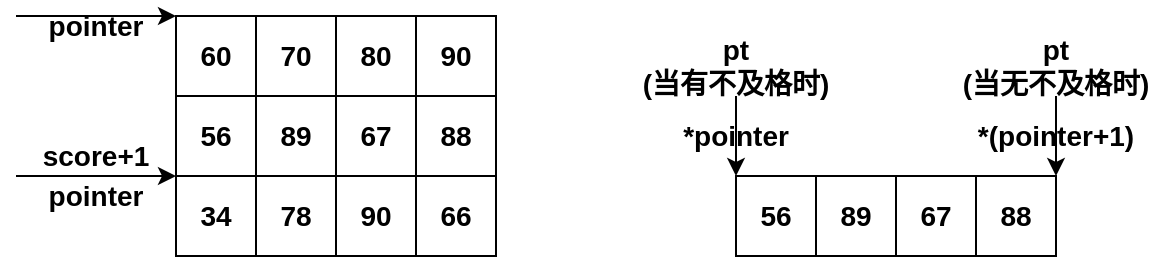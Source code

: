 <mxfile version="14.5.1" type="device"><diagram id="6Il2iiGxLAuW6JuKXpb7" name="第 1 页"><mxGraphModel dx="678" dy="384" grid="1" gridSize="10" guides="1" tooltips="1" connect="1" arrows="1" fold="1" page="1" pageScale="1" pageWidth="827" pageHeight="1169" math="0" shadow="0"><root><mxCell id="0"/><mxCell id="1" parent="0"/><mxCell id="3x-JeYgxQGGGVsMwoB08-1" value="&lt;font style=&quot;font-size: 14px&quot;&gt;&lt;b&gt;60&lt;/b&gt;&lt;/font&gt;" style="rounded=0;whiteSpace=wrap;html=1;" vertex="1" parent="1"><mxGeometry x="120" y="40" width="40" height="40" as="geometry"/></mxCell><mxCell id="3x-JeYgxQGGGVsMwoB08-2" value="&lt;font style=&quot;font-size: 14px&quot;&gt;&lt;b&gt;70&lt;/b&gt;&lt;/font&gt;" style="rounded=0;whiteSpace=wrap;html=1;" vertex="1" parent="1"><mxGeometry x="160" y="40" width="40" height="40" as="geometry"/></mxCell><mxCell id="3x-JeYgxQGGGVsMwoB08-3" value="&lt;font style=&quot;font-size: 14px&quot;&gt;&lt;b&gt;80&lt;/b&gt;&lt;/font&gt;" style="rounded=0;whiteSpace=wrap;html=1;" vertex="1" parent="1"><mxGeometry x="200" y="40" width="40" height="40" as="geometry"/></mxCell><mxCell id="3x-JeYgxQGGGVsMwoB08-4" value="&lt;font style=&quot;font-size: 14px&quot;&gt;&lt;b&gt;90&lt;/b&gt;&lt;/font&gt;" style="rounded=0;whiteSpace=wrap;html=1;" vertex="1" parent="1"><mxGeometry x="240" y="40" width="40" height="40" as="geometry"/></mxCell><mxCell id="3x-JeYgxQGGGVsMwoB08-5" value="&lt;font style=&quot;font-size: 14px&quot;&gt;&lt;b&gt;56&lt;/b&gt;&lt;/font&gt;" style="rounded=0;whiteSpace=wrap;html=1;" vertex="1" parent="1"><mxGeometry x="120" y="80" width="40" height="40" as="geometry"/></mxCell><mxCell id="3x-JeYgxQGGGVsMwoB08-6" value="&lt;b&gt;&lt;font style=&quot;font-size: 14px&quot;&gt;89&lt;/font&gt;&lt;/b&gt;" style="rounded=0;whiteSpace=wrap;html=1;" vertex="1" parent="1"><mxGeometry x="160" y="80" width="40" height="40" as="geometry"/></mxCell><mxCell id="3x-JeYgxQGGGVsMwoB08-7" value="&lt;font style=&quot;font-size: 14px&quot;&gt;&lt;b&gt;67&lt;/b&gt;&lt;/font&gt;" style="rounded=0;whiteSpace=wrap;html=1;" vertex="1" parent="1"><mxGeometry x="200" y="80" width="40" height="40" as="geometry"/></mxCell><mxCell id="3x-JeYgxQGGGVsMwoB08-8" value="&lt;font style=&quot;font-size: 14px&quot;&gt;&lt;b&gt;88&lt;/b&gt;&lt;/font&gt;" style="rounded=0;whiteSpace=wrap;html=1;" vertex="1" parent="1"><mxGeometry x="240" y="80" width="40" height="40" as="geometry"/></mxCell><mxCell id="3x-JeYgxQGGGVsMwoB08-9" value="&lt;font style=&quot;font-size: 14px&quot;&gt;&lt;b&gt;34&lt;/b&gt;&lt;/font&gt;" style="rounded=0;whiteSpace=wrap;html=1;" vertex="1" parent="1"><mxGeometry x="120" y="120" width="40" height="40" as="geometry"/></mxCell><mxCell id="3x-JeYgxQGGGVsMwoB08-10" value="&lt;font style=&quot;font-size: 14px&quot;&gt;&lt;b&gt;78&lt;/b&gt;&lt;/font&gt;" style="rounded=0;whiteSpace=wrap;html=1;" vertex="1" parent="1"><mxGeometry x="160" y="120" width="40" height="40" as="geometry"/></mxCell><mxCell id="3x-JeYgxQGGGVsMwoB08-11" value="&lt;font style=&quot;font-size: 14px&quot;&gt;&lt;b&gt;90&lt;/b&gt;&lt;/font&gt;" style="rounded=0;whiteSpace=wrap;html=1;" vertex="1" parent="1"><mxGeometry x="200" y="120" width="40" height="40" as="geometry"/></mxCell><mxCell id="3x-JeYgxQGGGVsMwoB08-12" value="&lt;font style=&quot;font-size: 14px&quot;&gt;&lt;b&gt;66&lt;/b&gt;&lt;/font&gt;" style="rounded=0;whiteSpace=wrap;html=1;" vertex="1" parent="1"><mxGeometry x="240" y="120" width="40" height="40" as="geometry"/></mxCell><mxCell id="3x-JeYgxQGGGVsMwoB08-13" value="" style="endArrow=classic;html=1;entryX=0;entryY=0;entryDx=0;entryDy=0;" edge="1" parent="1" target="3x-JeYgxQGGGVsMwoB08-1"><mxGeometry width="50" height="50" relative="1" as="geometry"><mxPoint x="40" y="40" as="sourcePoint"/><mxPoint x="140" y="10" as="targetPoint"/></mxGeometry></mxCell><mxCell id="3x-JeYgxQGGGVsMwoB08-16" value="&lt;font style=&quot;font-size: 14px&quot;&gt;&lt;b&gt;pointer&lt;/b&gt;&lt;/font&gt;" style="text;html=1;strokeColor=none;fillColor=none;align=center;verticalAlign=middle;whiteSpace=wrap;rounded=0;" vertex="1" parent="1"><mxGeometry x="60" y="40" width="40" height="10" as="geometry"/></mxCell><mxCell id="3x-JeYgxQGGGVsMwoB08-17" value="" style="endArrow=classic;html=1;entryX=0;entryY=0;entryDx=0;entryDy=0;" edge="1" parent="1"><mxGeometry width="50" height="50" relative="1" as="geometry"><mxPoint x="40" y="120" as="sourcePoint"/><mxPoint x="120" y="120" as="targetPoint"/></mxGeometry></mxCell><mxCell id="3x-JeYgxQGGGVsMwoB08-18" value="&lt;font style=&quot;font-size: 14px&quot;&gt;&lt;b&gt;pointer&lt;/b&gt;&lt;/font&gt;" style="text;html=1;strokeColor=none;fillColor=none;align=center;verticalAlign=middle;whiteSpace=wrap;rounded=0;" vertex="1" parent="1"><mxGeometry x="60" y="120" width="40" height="20" as="geometry"/></mxCell><mxCell id="3x-JeYgxQGGGVsMwoB08-19" value="&lt;font style=&quot;font-size: 14px&quot;&gt;&lt;b&gt;score+1&lt;/b&gt;&lt;/font&gt;" style="text;html=1;strokeColor=none;fillColor=none;align=center;verticalAlign=middle;whiteSpace=wrap;rounded=0;" vertex="1" parent="1"><mxGeometry x="55" y="100" width="50" height="20" as="geometry"/></mxCell><mxCell id="3x-JeYgxQGGGVsMwoB08-25" value="&lt;font style=&quot;font-size: 14px&quot;&gt;&lt;b&gt;56&lt;/b&gt;&lt;/font&gt;" style="rounded=0;whiteSpace=wrap;html=1;" vertex="1" parent="1"><mxGeometry x="400" y="120" width="40" height="40" as="geometry"/></mxCell><mxCell id="3x-JeYgxQGGGVsMwoB08-26" value="&lt;b&gt;&lt;font style=&quot;font-size: 14px&quot;&gt;89&lt;/font&gt;&lt;/b&gt;" style="rounded=0;whiteSpace=wrap;html=1;" vertex="1" parent="1"><mxGeometry x="440" y="120" width="40" height="40" as="geometry"/></mxCell><mxCell id="3x-JeYgxQGGGVsMwoB08-27" value="&lt;font style=&quot;font-size: 14px&quot;&gt;&lt;b&gt;67&lt;/b&gt;&lt;/font&gt;" style="rounded=0;whiteSpace=wrap;html=1;" vertex="1" parent="1"><mxGeometry x="480" y="120" width="40" height="40" as="geometry"/></mxCell><mxCell id="3x-JeYgxQGGGVsMwoB08-28" value="&lt;font style=&quot;font-size: 14px&quot;&gt;&lt;b&gt;88&lt;/b&gt;&lt;/font&gt;" style="rounded=0;whiteSpace=wrap;html=1;" vertex="1" parent="1"><mxGeometry x="520" y="120" width="40" height="40" as="geometry"/></mxCell><mxCell id="3x-JeYgxQGGGVsMwoB08-29" value="" style="endArrow=classic;html=1;entryX=0;entryY=0;entryDx=0;entryDy=0;" edge="1" parent="1" target="3x-JeYgxQGGGVsMwoB08-25"><mxGeometry width="50" height="50" relative="1" as="geometry"><mxPoint x="400" y="80" as="sourcePoint"/><mxPoint x="440" as="targetPoint"/></mxGeometry></mxCell><mxCell id="3x-JeYgxQGGGVsMwoB08-30" value="&lt;font style=&quot;font-size: 14px&quot;&gt;&lt;b&gt;*pointer&lt;/b&gt;&lt;/font&gt;" style="text;html=1;strokeColor=none;fillColor=none;align=center;verticalAlign=middle;whiteSpace=wrap;rounded=0;" vertex="1" parent="1"><mxGeometry x="380" y="95" width="40" height="10" as="geometry"/></mxCell><mxCell id="3x-JeYgxQGGGVsMwoB08-31" value="&lt;font style=&quot;font-size: 14px&quot;&gt;&lt;b&gt;pt&lt;br&gt;(当有不及格时)&lt;br&gt;&lt;/b&gt;&lt;/font&gt;" style="text;html=1;strokeColor=none;fillColor=none;align=center;verticalAlign=middle;whiteSpace=wrap;rounded=0;" vertex="1" parent="1"><mxGeometry x="350" y="60" width="100" height="10" as="geometry"/></mxCell><mxCell id="3x-JeYgxQGGGVsMwoB08-35" value="" style="endArrow=classic;html=1;entryX=0;entryY=0;entryDx=0;entryDy=0;" edge="1" parent="1"><mxGeometry width="50" height="50" relative="1" as="geometry"><mxPoint x="560" y="80" as="sourcePoint"/><mxPoint x="560" y="120" as="targetPoint"/></mxGeometry></mxCell><mxCell id="3x-JeYgxQGGGVsMwoB08-36" value="&lt;font style=&quot;font-size: 14px&quot;&gt;&lt;b&gt;*(pointer+1)&lt;/b&gt;&lt;/font&gt;" style="text;html=1;strokeColor=none;fillColor=none;align=center;verticalAlign=middle;whiteSpace=wrap;rounded=0;" vertex="1" parent="1"><mxGeometry x="515" y="95" width="90" height="10" as="geometry"/></mxCell><mxCell id="3x-JeYgxQGGGVsMwoB08-37" value="&lt;font style=&quot;font-size: 14px&quot;&gt;&lt;b&gt;pt&lt;br&gt;(当无不及格时)&lt;br&gt;&lt;/b&gt;&lt;/font&gt;" style="text;html=1;strokeColor=none;fillColor=none;align=center;verticalAlign=middle;whiteSpace=wrap;rounded=0;" vertex="1" parent="1"><mxGeometry x="510" y="60" width="100" height="10" as="geometry"/></mxCell></root></mxGraphModel></diagram></mxfile>